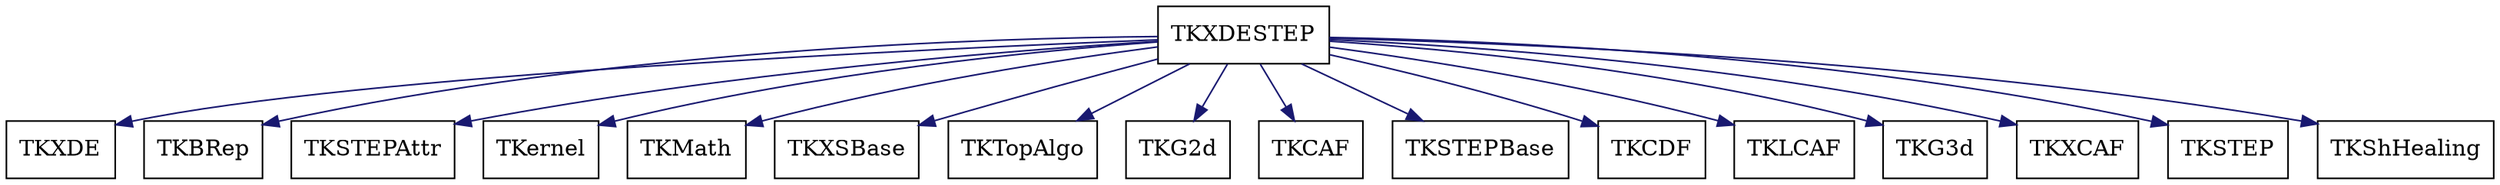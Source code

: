 digraph schema_TKXDESTEP
{
	TKXDESTEP [ URL = "toolkit_tkxdestep.html", shape = box ]
	TKXDE [ URL = "toolkit_tkxde.html" , shape = box ]
	TKXDESTEP -> TKXDE [ color = "midnightblue", style = "solid" ]
	TKBRep [ URL = "toolkit_tkbrep.html" , shape = box ]
	TKXDESTEP -> TKBRep [ color = "midnightblue", style = "solid" ]
	TKSTEPAttr [ URL = "toolkit_tkstepattr.html" , shape = box ]
	TKXDESTEP -> TKSTEPAttr [ color = "midnightblue", style = "solid" ]
	TKernel [ URL = "toolkit_tkernel.html" , shape = box ]
	TKXDESTEP -> TKernel [ color = "midnightblue", style = "solid" ]
	TKMath [ URL = "toolkit_tkmath.html" , shape = box ]
	TKXDESTEP -> TKMath [ color = "midnightblue", style = "solid" ]
	TKXSBase [ URL = "toolkit_tkxsbase.html" , shape = box ]
	TKXDESTEP -> TKXSBase [ color = "midnightblue", style = "solid" ]
	TKTopAlgo [ URL = "toolkit_tktopalgo.html" , shape = box ]
	TKXDESTEP -> TKTopAlgo [ color = "midnightblue", style = "solid" ]
	TKG2d [ URL = "toolkit_tkg2d.html" , shape = box ]
	TKXDESTEP -> TKG2d [ color = "midnightblue", style = "solid" ]
	TKCAF [ URL = "toolkit_tkcaf.html" , shape = box ]
	TKXDESTEP -> TKCAF [ color = "midnightblue", style = "solid" ]
	TKSTEPBase [ URL = "toolkit_tkstepbase.html" , shape = box ]
	TKXDESTEP -> TKSTEPBase [ color = "midnightblue", style = "solid" ]
	TKCDF [ URL = "toolkit_tkcdf.html" , shape = box ]
	TKXDESTEP -> TKCDF [ color = "midnightblue", style = "solid" ]
	TKLCAF [ URL = "toolkit_tklcaf.html" , shape = box ]
	TKXDESTEP -> TKLCAF [ color = "midnightblue", style = "solid" ]
	TKG3d [ URL = "toolkit_tkg3d.html" , shape = box ]
	TKXDESTEP -> TKG3d [ color = "midnightblue", style = "solid" ]
	TKXCAF [ URL = "toolkit_tkxcaf.html" , shape = box ]
	TKXDESTEP -> TKXCAF [ color = "midnightblue", style = "solid" ]
	TKSTEP [ URL = "toolkit_tkstep.html" , shape = box ]
	TKXDESTEP -> TKSTEP [ color = "midnightblue", style = "solid" ]
	TKShHealing [ URL = "toolkit_tkshhealing.html" , shape = box ]
	TKXDESTEP -> TKShHealing [ color = "midnightblue", style = "solid" ]
	aspect = 1
}
